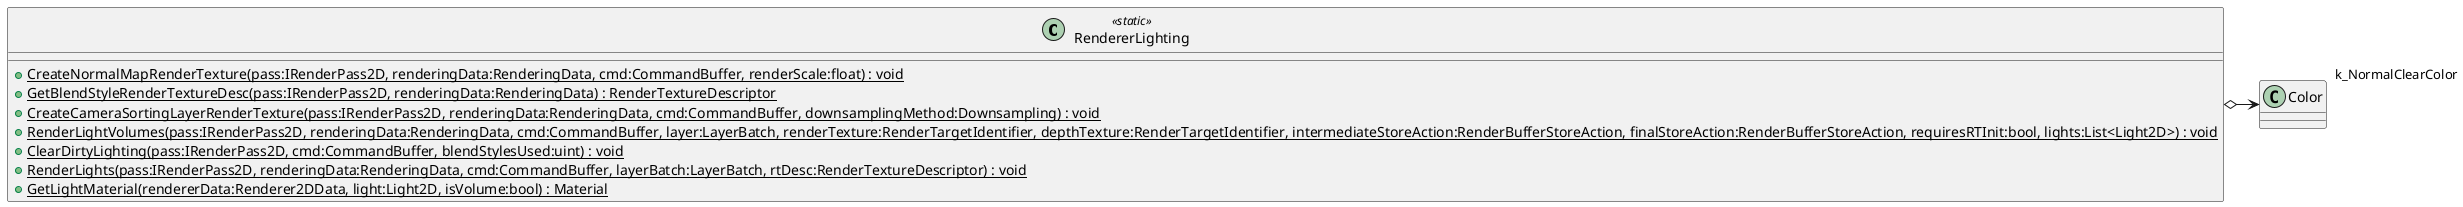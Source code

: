 @startuml
class RendererLighting <<static>> {
    + {static} CreateNormalMapRenderTexture(pass:IRenderPass2D, renderingData:RenderingData, cmd:CommandBuffer, renderScale:float) : void
    + {static} GetBlendStyleRenderTextureDesc(pass:IRenderPass2D, renderingData:RenderingData) : RenderTextureDescriptor
    + {static} CreateCameraSortingLayerRenderTexture(pass:IRenderPass2D, renderingData:RenderingData, cmd:CommandBuffer, downsamplingMethod:Downsampling) : void
    + {static} RenderLightVolumes(pass:IRenderPass2D, renderingData:RenderingData, cmd:CommandBuffer, layer:LayerBatch, renderTexture:RenderTargetIdentifier, depthTexture:RenderTargetIdentifier, intermediateStoreAction:RenderBufferStoreAction, finalStoreAction:RenderBufferStoreAction, requiresRTInit:bool, lights:List<Light2D>) : void
    + {static} ClearDirtyLighting(pass:IRenderPass2D, cmd:CommandBuffer, blendStylesUsed:uint) : void
    + {static} RenderLights(pass:IRenderPass2D, renderingData:RenderingData, cmd:CommandBuffer, layerBatch:LayerBatch, rtDesc:RenderTextureDescriptor) : void
    + {static} GetLightMaterial(rendererData:Renderer2DData, light:Light2D, isVolume:bool) : Material
}
RendererLighting o-> "k_NormalClearColor" Color
@enduml

